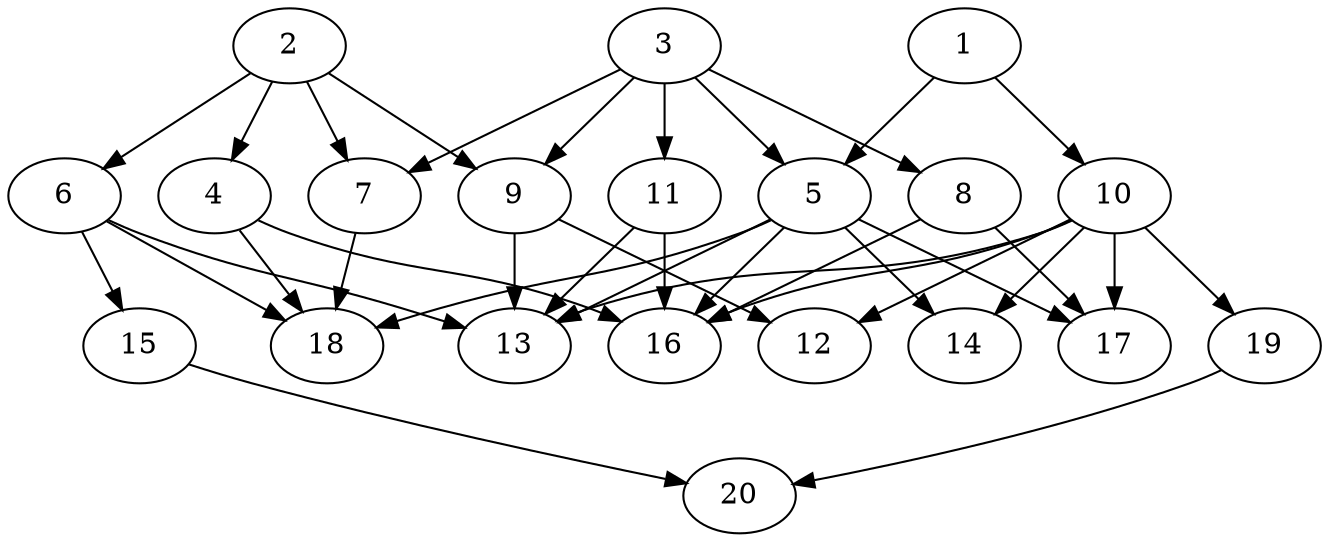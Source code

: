 // DAG automatically generated by daggen at Tue Jul 23 14:23:30 2019
// ./daggen --dot -n 20 --ccr 0.4 --fat 0.6 --regular 0.5 --density 0.6 --mindata 5242880 --maxdata 52428800 
digraph G {
  1 [size="14717440", alpha="0.10", expect_size="5886976"] 
  1 -> 5 [size ="5886976"]
  1 -> 10 [size ="5886976"]
  2 [size="81088000", alpha="0.19", expect_size="32435200"] 
  2 -> 4 [size ="32435200"]
  2 -> 6 [size ="32435200"]
  2 -> 7 [size ="32435200"]
  2 -> 9 [size ="32435200"]
  3 [size="29419520", alpha="0.07", expect_size="11767808"] 
  3 -> 5 [size ="11767808"]
  3 -> 7 [size ="11767808"]
  3 -> 8 [size ="11767808"]
  3 -> 9 [size ="11767808"]
  3 -> 11 [size ="11767808"]
  4 [size="65328640", alpha="0.06", expect_size="26131456"] 
  4 -> 16 [size ="26131456"]
  4 -> 18 [size ="26131456"]
  5 [size="64460800", alpha="0.13", expect_size="25784320"] 
  5 -> 13 [size ="25784320"]
  5 -> 14 [size ="25784320"]
  5 -> 16 [size ="25784320"]
  5 -> 17 [size ="25784320"]
  5 -> 18 [size ="25784320"]
  6 [size="26938880", alpha="0.20", expect_size="10775552"] 
  6 -> 13 [size ="10775552"]
  6 -> 15 [size ="10775552"]
  6 -> 18 [size ="10775552"]
  7 [size="125140480", alpha="0.11", expect_size="50056192"] 
  7 -> 18 [size ="50056192"]
  8 [size="18910720", alpha="0.12", expect_size="7564288"] 
  8 -> 16 [size ="7564288"]
  8 -> 17 [size ="7564288"]
  9 [size="44456960", alpha="0.01", expect_size="17782784"] 
  9 -> 12 [size ="17782784"]
  9 -> 13 [size ="17782784"]
  10 [size="44792320", alpha="0.20", expect_size="17916928"] 
  10 -> 12 [size ="17916928"]
  10 -> 13 [size ="17916928"]
  10 -> 14 [size ="17916928"]
  10 -> 16 [size ="17916928"]
  10 -> 17 [size ="17916928"]
  10 -> 19 [size ="17916928"]
  11 [size="119480320", alpha="0.13", expect_size="47792128"] 
  11 -> 13 [size ="47792128"]
  11 -> 16 [size ="47792128"]
  12 [size="61442560", alpha="0.13", expect_size="24577024"] 
  13 [size="53214720", alpha="0.16", expect_size="21285888"] 
  14 [size="94133760", alpha="0.00", expect_size="37653504"] 
  15 [size="128757760", alpha="0.17", expect_size="51503104"] 
  15 -> 20 [size ="51503104"]
  16 [size="87705600", alpha="0.16", expect_size="35082240"] 
  17 [size="86929920", alpha="0.17", expect_size="34771968"] 
  18 [size="32115200", alpha="0.10", expect_size="12846080"] 
  19 [size="104442880", alpha="0.10", expect_size="41777152"] 
  19 -> 20 [size ="41777152"]
  20 [size="111930880", alpha="0.08", expect_size="44772352"] 
}
